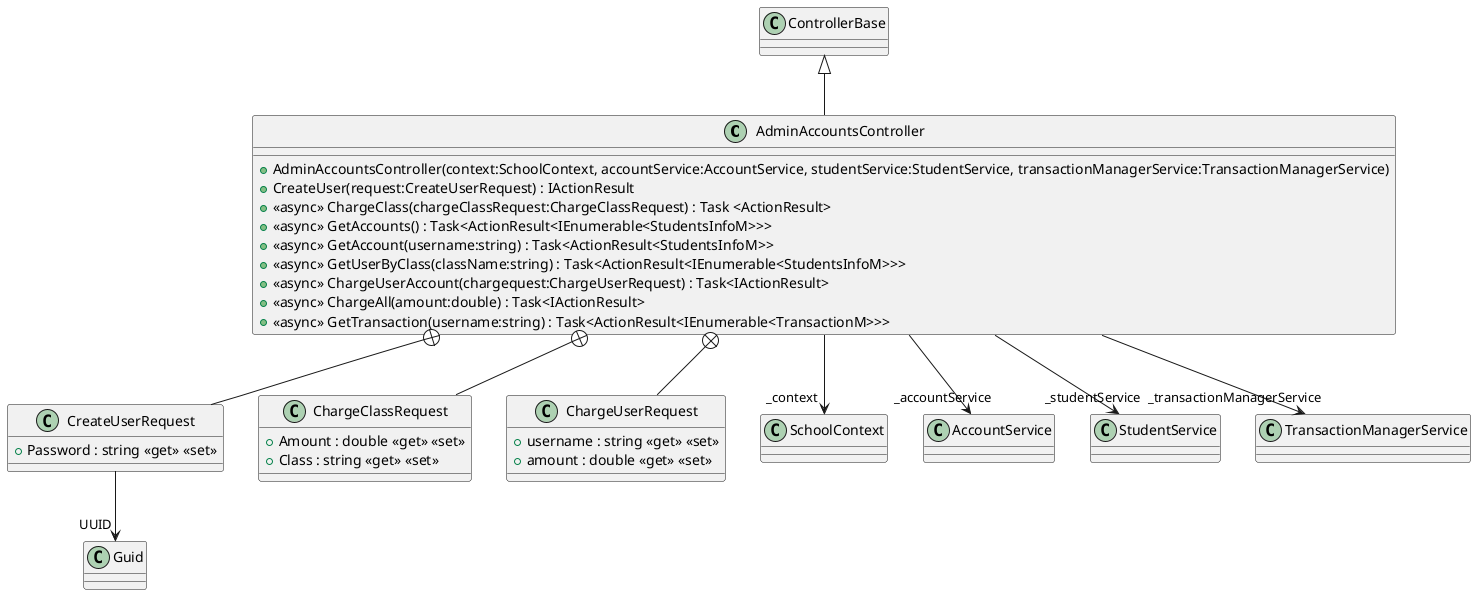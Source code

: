 @startuml
class AdminAccountsController {
    + AdminAccountsController(context:SchoolContext, accountService:AccountService, studentService:StudentService, transactionManagerService:TransactionManagerService)
    + CreateUser(request:CreateUserRequest) : IActionResult
    + <<async>> ChargeClass(chargeClassRequest:ChargeClassRequest) : Task <ActionResult>
    + <<async>> GetAccounts() : Task<ActionResult<IEnumerable<StudentsInfoM>>>
    + <<async>> GetAccount(username:string) : Task<ActionResult<StudentsInfoM>>
    + <<async>> GetUserByClass(className:string) : Task<ActionResult<IEnumerable<StudentsInfoM>>>
    + <<async>> ChargeUserAccount(chargequest:ChargeUserRequest) : Task<IActionResult>
    + <<async>> ChargeAll(amount:double) : Task<IActionResult>
    + <<async>> GetTransaction(username:string) : Task<ActionResult<IEnumerable<TransactionM>>>
}
class CreateUserRequest {
    + Password : string <<get>> <<set>>
}
class ChargeClassRequest {
    + Amount : double <<get>> <<set>>
    + Class : string <<get>> <<set>>
}
class ChargeUserRequest {
    + username : string <<get>> <<set>>
    + amount : double <<get>> <<set>>
}
ControllerBase <|-- AdminAccountsController
AdminAccountsController --> "_context" SchoolContext
AdminAccountsController --> "_accountService" AccountService
AdminAccountsController --> "_studentService" StudentService
AdminAccountsController --> "_transactionManagerService" TransactionManagerService
AdminAccountsController +-- CreateUserRequest
CreateUserRequest --> "UUID" Guid
AdminAccountsController +-- ChargeClassRequest
AdminAccountsController +-- ChargeUserRequest
@enduml

